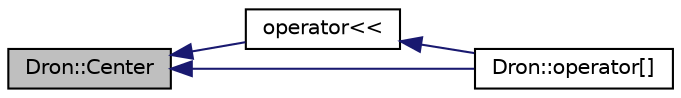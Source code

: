 digraph "Dron::Center"
{
  edge [fontname="Helvetica",fontsize="10",labelfontname="Helvetica",labelfontsize="10"];
  node [fontname="Helvetica",fontsize="10",shape=record];
  rankdir="LR";
  Node5 [label="Dron::Center",height=0.2,width=0.4,color="black", fillcolor="grey75", style="filled", fontcolor="black"];
  Node5 -> Node6 [dir="back",color="midnightblue",fontsize="10",style="solid",fontname="Helvetica"];
  Node6 [label="operator\<\<",height=0.2,width=0.4,color="black", fillcolor="white", style="filled",URL="$_dron_8cpp.html#afc1ef57d475033db8c8db9e534b2c72b",tooltip="Przeciążenie operatora &#39;<<&#39; dla klasy Dron. "];
  Node6 -> Node7 [dir="back",color="midnightblue",fontsize="10",style="solid",fontname="Helvetica"];
  Node7 [label="Dron::operator[]",height=0.2,width=0.4,color="black", fillcolor="white", style="filled",URL="$class_dron.html#a0ea1b6ba4471ee1e4159716328a1d7b3",tooltip="Przeciążenie operatora zapisu &#39;[]&#39; dla klasy Dron. "];
  Node5 -> Node7 [dir="back",color="midnightblue",fontsize="10",style="solid",fontname="Helvetica"];
}
